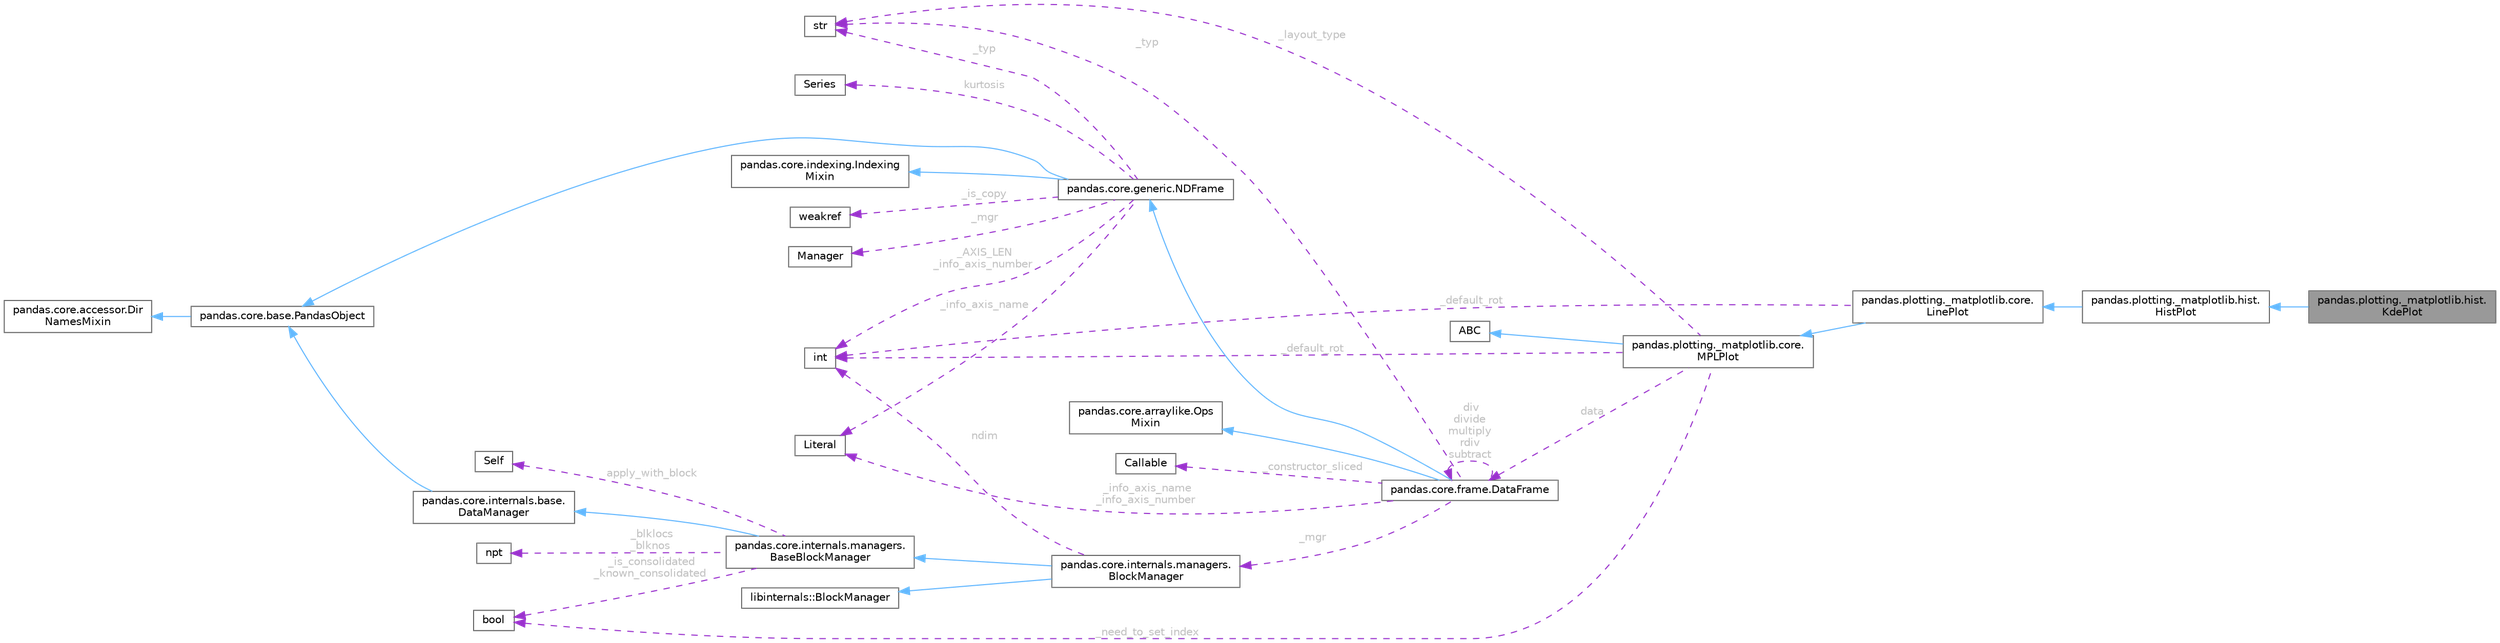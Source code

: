 digraph "pandas.plotting._matplotlib.hist.KdePlot"
{
 // LATEX_PDF_SIZE
  bgcolor="transparent";
  edge [fontname=Helvetica,fontsize=10,labelfontname=Helvetica,labelfontsize=10];
  node [fontname=Helvetica,fontsize=10,shape=box,height=0.2,width=0.4];
  rankdir="LR";
  Node1 [id="Node000001",label="pandas.plotting._matplotlib.hist.\lKdePlot",height=0.2,width=0.4,color="gray40", fillcolor="grey60", style="filled", fontcolor="black",tooltip=" "];
  Node2 -> Node1 [id="edge34_Node000001_Node000002",dir="back",color="steelblue1",style="solid",tooltip=" "];
  Node2 [id="Node000002",label="pandas.plotting._matplotlib.hist.\lHistPlot",height=0.2,width=0.4,color="gray40", fillcolor="white", style="filled",URL="$classpandas_1_1plotting_1_1__matplotlib_1_1hist_1_1HistPlot.html",tooltip=" "];
  Node3 -> Node2 [id="edge35_Node000002_Node000003",dir="back",color="steelblue1",style="solid",tooltip=" "];
  Node3 [id="Node000003",label="pandas.plotting._matplotlib.core.\lLinePlot",height=0.2,width=0.4,color="gray40", fillcolor="white", style="filled",URL="$classpandas_1_1plotting_1_1__matplotlib_1_1core_1_1LinePlot.html",tooltip=" "];
  Node4 -> Node3 [id="edge36_Node000003_Node000004",dir="back",color="steelblue1",style="solid",tooltip=" "];
  Node4 [id="Node000004",label="pandas.plotting._matplotlib.core.\lMPLPlot",height=0.2,width=0.4,color="gray40", fillcolor="white", style="filled",URL="$classpandas_1_1plotting_1_1__matplotlib_1_1core_1_1MPLPlot.html",tooltip=" "];
  Node5 -> Node4 [id="edge37_Node000004_Node000005",dir="back",color="steelblue1",style="solid",tooltip=" "];
  Node5 [id="Node000005",label="ABC",height=0.2,width=0.4,color="gray40", fillcolor="white", style="filled",tooltip=" "];
  Node6 -> Node4 [id="edge38_Node000004_Node000006",dir="back",color="darkorchid3",style="dashed",tooltip=" ",label=" _layout_type",fontcolor="grey" ];
  Node6 [id="Node000006",label="str",height=0.2,width=0.4,color="gray40", fillcolor="white", style="filled",tooltip=" "];
  Node7 -> Node4 [id="edge39_Node000004_Node000007",dir="back",color="darkorchid3",style="dashed",tooltip=" ",label=" _default_rot",fontcolor="grey" ];
  Node7 [id="Node000007",label="int",height=0.2,width=0.4,color="gray40", fillcolor="white", style="filled",tooltip=" "];
  Node8 -> Node4 [id="edge40_Node000004_Node000008",dir="back",color="darkorchid3",style="dashed",tooltip=" ",label=" data",fontcolor="grey" ];
  Node8 [id="Node000008",label="pandas.core.frame.DataFrame",height=0.2,width=0.4,color="gray40", fillcolor="white", style="filled",URL="$classpandas_1_1core_1_1frame_1_1DataFrame.html",tooltip=" "];
  Node9 -> Node8 [id="edge41_Node000008_Node000009",dir="back",color="steelblue1",style="solid",tooltip=" "];
  Node9 [id="Node000009",label="pandas.core.generic.NDFrame",height=0.2,width=0.4,color="gray40", fillcolor="white", style="filled",URL="$classpandas_1_1core_1_1generic_1_1NDFrame.html",tooltip=" "];
  Node10 -> Node9 [id="edge42_Node000009_Node000010",dir="back",color="steelblue1",style="solid",tooltip=" "];
  Node10 [id="Node000010",label="pandas.core.base.PandasObject",height=0.2,width=0.4,color="gray40", fillcolor="white", style="filled",URL="$classpandas_1_1core_1_1base_1_1PandasObject.html",tooltip=" "];
  Node11 -> Node10 [id="edge43_Node000010_Node000011",dir="back",color="steelblue1",style="solid",tooltip=" "];
  Node11 [id="Node000011",label="pandas.core.accessor.Dir\lNamesMixin",height=0.2,width=0.4,color="gray40", fillcolor="white", style="filled",URL="$classpandas_1_1core_1_1accessor_1_1DirNamesMixin.html",tooltip=" "];
  Node12 -> Node9 [id="edge44_Node000009_Node000012",dir="back",color="steelblue1",style="solid",tooltip=" "];
  Node12 [id="Node000012",label="pandas.core.indexing.Indexing\lMixin",height=0.2,width=0.4,color="gray40", fillcolor="white", style="filled",URL="$classpandas_1_1core_1_1indexing_1_1IndexingMixin.html",tooltip=" "];
  Node13 -> Node9 [id="edge45_Node000009_Node000013",dir="back",color="darkorchid3",style="dashed",tooltip=" ",label=" _is_copy",fontcolor="grey" ];
  Node13 [id="Node000013",label="weakref",height=0.2,width=0.4,color="gray40", fillcolor="white", style="filled",tooltip=" "];
  Node14 -> Node9 [id="edge46_Node000009_Node000014",dir="back",color="darkorchid3",style="dashed",tooltip=" ",label=" _mgr",fontcolor="grey" ];
  Node14 [id="Node000014",label="Manager",height=0.2,width=0.4,color="gray40", fillcolor="white", style="filled",tooltip=" "];
  Node6 -> Node9 [id="edge47_Node000009_Node000006",dir="back",color="darkorchid3",style="dashed",tooltip=" ",label=" _typ",fontcolor="grey" ];
  Node7 -> Node9 [id="edge48_Node000009_Node000007",dir="back",color="darkorchid3",style="dashed",tooltip=" ",label=" _AXIS_LEN\n_info_axis_number",fontcolor="grey" ];
  Node15 -> Node9 [id="edge49_Node000009_Node000015",dir="back",color="darkorchid3",style="dashed",tooltip=" ",label=" _info_axis_name",fontcolor="grey" ];
  Node15 [id="Node000015",label="Literal",height=0.2,width=0.4,color="gray40", fillcolor="white", style="filled",tooltip=" "];
  Node16 -> Node9 [id="edge50_Node000009_Node000016",dir="back",color="darkorchid3",style="dashed",tooltip=" ",label=" kurtosis",fontcolor="grey" ];
  Node16 [id="Node000016",label="Series",height=0.2,width=0.4,color="gray40", fillcolor="white", style="filled",tooltip=" "];
  Node17 -> Node8 [id="edge51_Node000008_Node000017",dir="back",color="steelblue1",style="solid",tooltip=" "];
  Node17 [id="Node000017",label="pandas.core.arraylike.Ops\lMixin",height=0.2,width=0.4,color="gray40", fillcolor="white", style="filled",URL="$classpandas_1_1core_1_1arraylike_1_1OpsMixin.html",tooltip=" "];
  Node6 -> Node8 [id="edge52_Node000008_Node000006",dir="back",color="darkorchid3",style="dashed",tooltip=" ",label=" _typ",fontcolor="grey" ];
  Node18 -> Node8 [id="edge53_Node000008_Node000018",dir="back",color="darkorchid3",style="dashed",tooltip=" ",label=" _mgr",fontcolor="grey" ];
  Node18 [id="Node000018",label="pandas.core.internals.managers.\lBlockManager",height=0.2,width=0.4,color="gray40", fillcolor="white", style="filled",URL="$classpandas_1_1core_1_1internals_1_1managers_1_1BlockManager.html",tooltip=" "];
  Node19 -> Node18 [id="edge54_Node000018_Node000019",dir="back",color="steelblue1",style="solid",tooltip=" "];
  Node19 [id="Node000019",label="libinternals::BlockManager",height=0.2,width=0.4,color="gray40", fillcolor="white", style="filled",tooltip=" "];
  Node20 -> Node18 [id="edge55_Node000018_Node000020",dir="back",color="steelblue1",style="solid",tooltip=" "];
  Node20 [id="Node000020",label="pandas.core.internals.managers.\lBaseBlockManager",height=0.2,width=0.4,color="gray40", fillcolor="white", style="filled",URL="$classpandas_1_1core_1_1internals_1_1managers_1_1BaseBlockManager.html",tooltip=" "];
  Node21 -> Node20 [id="edge56_Node000020_Node000021",dir="back",color="steelblue1",style="solid",tooltip=" "];
  Node21 [id="Node000021",label="pandas.core.internals.base.\lDataManager",height=0.2,width=0.4,color="gray40", fillcolor="white", style="filled",URL="$classpandas_1_1core_1_1internals_1_1base_1_1DataManager.html",tooltip=" "];
  Node10 -> Node21 [id="edge57_Node000021_Node000010",dir="back",color="steelblue1",style="solid",tooltip=" "];
  Node22 -> Node20 [id="edge58_Node000020_Node000022",dir="back",color="darkorchid3",style="dashed",tooltip=" ",label=" _blklocs\n_blknos",fontcolor="grey" ];
  Node22 [id="Node000022",label="npt",height=0.2,width=0.4,color="gray40", fillcolor="white", style="filled",tooltip=" "];
  Node23 -> Node20 [id="edge59_Node000020_Node000023",dir="back",color="darkorchid3",style="dashed",tooltip=" ",label=" _is_consolidated\n_known_consolidated",fontcolor="grey" ];
  Node23 [id="Node000023",label="bool",height=0.2,width=0.4,color="gray40", fillcolor="white", style="filled",tooltip=" "];
  Node24 -> Node20 [id="edge60_Node000020_Node000024",dir="back",color="darkorchid3",style="dashed",tooltip=" ",label=" apply_with_block",fontcolor="grey" ];
  Node24 [id="Node000024",label="Self",height=0.2,width=0.4,color="gray40", fillcolor="white", style="filled",tooltip=" "];
  Node7 -> Node18 [id="edge61_Node000018_Node000007",dir="back",color="darkorchid3",style="dashed",tooltip=" ",label=" ndim",fontcolor="grey" ];
  Node25 -> Node8 [id="edge62_Node000008_Node000025",dir="back",color="darkorchid3",style="dashed",tooltip=" ",label=" _constructor_sliced",fontcolor="grey" ];
  Node25 [id="Node000025",label="Callable",height=0.2,width=0.4,color="gray40", fillcolor="white", style="filled",tooltip=" "];
  Node8 -> Node8 [id="edge63_Node000008_Node000008",dir="back",color="darkorchid3",style="dashed",tooltip=" ",label=" div\ndivide\nmultiply\nrdiv\nsubtract",fontcolor="grey" ];
  Node15 -> Node8 [id="edge64_Node000008_Node000015",dir="back",color="darkorchid3",style="dashed",tooltip=" ",label=" _info_axis_name\n_info_axis_number",fontcolor="grey" ];
  Node23 -> Node4 [id="edge65_Node000004_Node000023",dir="back",color="darkorchid3",style="dashed",tooltip=" ",label=" _need_to_set_index",fontcolor="grey" ];
  Node7 -> Node3 [id="edge66_Node000003_Node000007",dir="back",color="darkorchid3",style="dashed",tooltip=" ",label=" _default_rot",fontcolor="grey" ];
}
